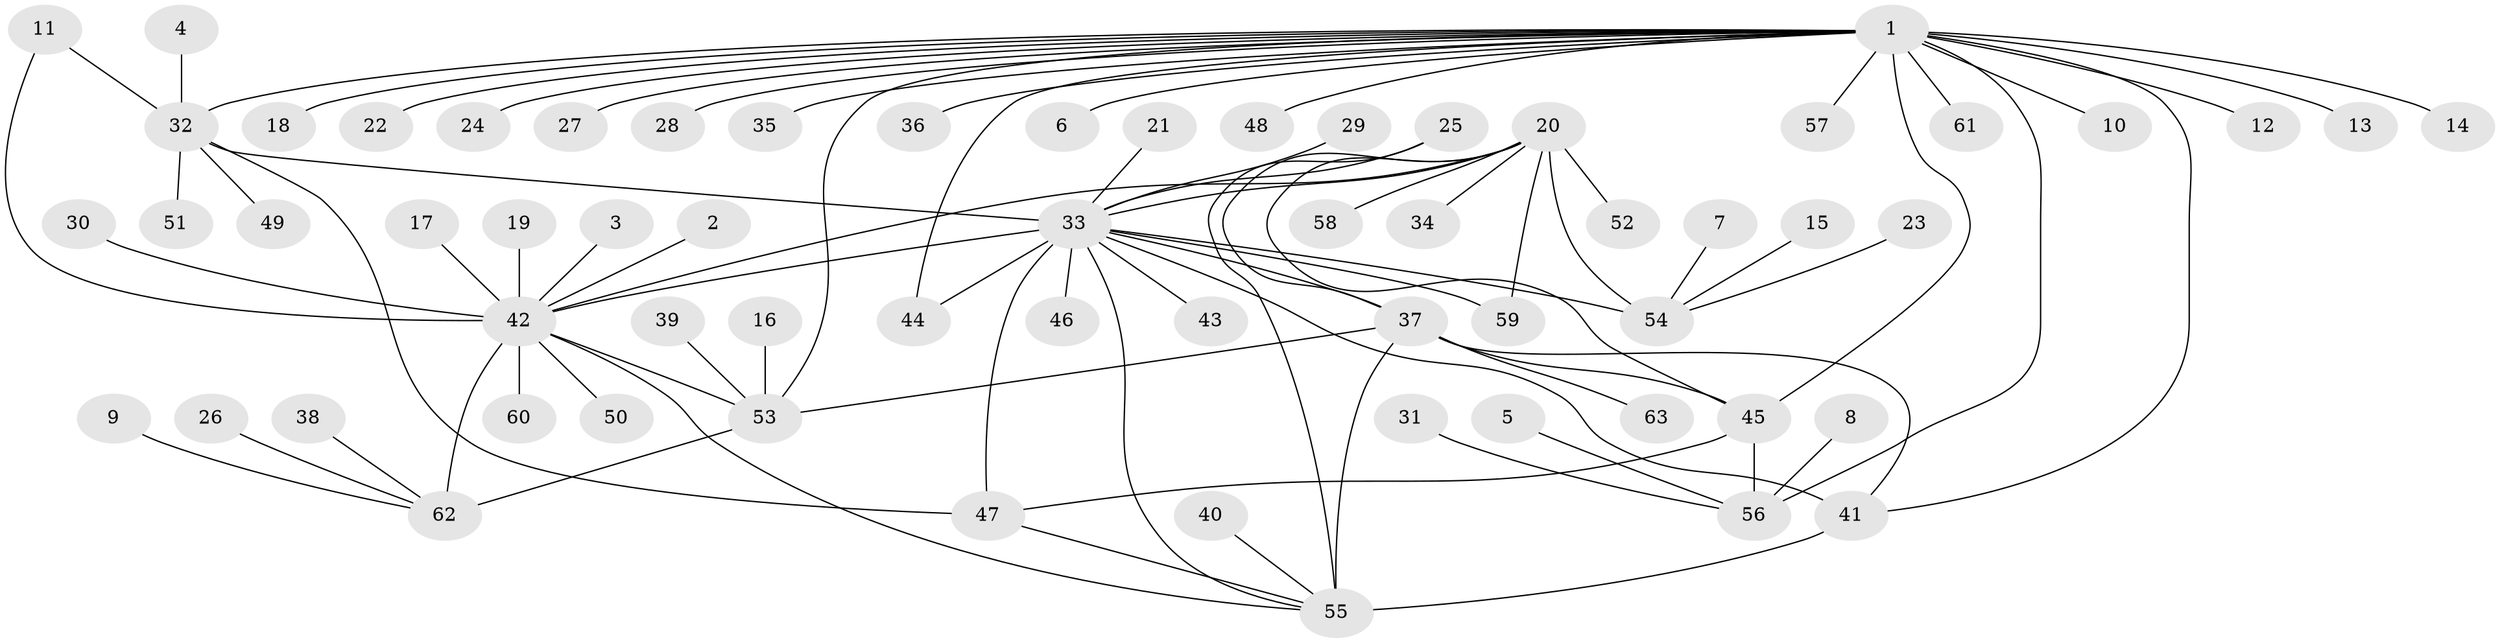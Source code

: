 // original degree distribution, {11: 0.048, 8: 0.056, 10: 0.016, 9: 0.032, 7: 0.04, 5: 0.024, 13: 0.008, 14: 0.008, 6: 0.008, 1: 0.56, 2: 0.168, 3: 0.024, 4: 0.008}
// Generated by graph-tools (version 1.1) at 2025/50/03/09/25 03:50:36]
// undirected, 63 vertices, 83 edges
graph export_dot {
graph [start="1"]
  node [color=gray90,style=filled];
  1;
  2;
  3;
  4;
  5;
  6;
  7;
  8;
  9;
  10;
  11;
  12;
  13;
  14;
  15;
  16;
  17;
  18;
  19;
  20;
  21;
  22;
  23;
  24;
  25;
  26;
  27;
  28;
  29;
  30;
  31;
  32;
  33;
  34;
  35;
  36;
  37;
  38;
  39;
  40;
  41;
  42;
  43;
  44;
  45;
  46;
  47;
  48;
  49;
  50;
  51;
  52;
  53;
  54;
  55;
  56;
  57;
  58;
  59;
  60;
  61;
  62;
  63;
  1 -- 6 [weight=1.0];
  1 -- 10 [weight=1.0];
  1 -- 12 [weight=1.0];
  1 -- 13 [weight=1.0];
  1 -- 14 [weight=1.0];
  1 -- 18 [weight=1.0];
  1 -- 22 [weight=1.0];
  1 -- 24 [weight=1.0];
  1 -- 27 [weight=1.0];
  1 -- 28 [weight=1.0];
  1 -- 32 [weight=1.0];
  1 -- 35 [weight=1.0];
  1 -- 36 [weight=1.0];
  1 -- 41 [weight=1.0];
  1 -- 44 [weight=1.0];
  1 -- 45 [weight=4.0];
  1 -- 48 [weight=1.0];
  1 -- 53 [weight=1.0];
  1 -- 56 [weight=4.0];
  1 -- 57 [weight=1.0];
  1 -- 61 [weight=1.0];
  2 -- 42 [weight=1.0];
  3 -- 42 [weight=1.0];
  4 -- 32 [weight=1.0];
  5 -- 56 [weight=1.0];
  7 -- 54 [weight=1.0];
  8 -- 56 [weight=1.0];
  9 -- 62 [weight=1.0];
  11 -- 32 [weight=1.0];
  11 -- 42 [weight=1.0];
  15 -- 54 [weight=1.0];
  16 -- 53 [weight=1.0];
  17 -- 42 [weight=1.0];
  19 -- 42 [weight=1.0];
  20 -- 33 [weight=5.0];
  20 -- 34 [weight=1.0];
  20 -- 37 [weight=1.0];
  20 -- 42 [weight=2.0];
  20 -- 45 [weight=1.0];
  20 -- 52 [weight=1.0];
  20 -- 54 [weight=4.0];
  20 -- 58 [weight=1.0];
  20 -- 59 [weight=1.0];
  21 -- 33 [weight=1.0];
  23 -- 54 [weight=1.0];
  25 -- 33 [weight=1.0];
  25 -- 55 [weight=1.0];
  26 -- 62 [weight=1.0];
  29 -- 33 [weight=1.0];
  30 -- 42 [weight=1.0];
  31 -- 56 [weight=1.0];
  32 -- 33 [weight=4.0];
  32 -- 47 [weight=1.0];
  32 -- 49 [weight=1.0];
  32 -- 51 [weight=1.0];
  33 -- 37 [weight=1.0];
  33 -- 41 [weight=1.0];
  33 -- 42 [weight=1.0];
  33 -- 43 [weight=1.0];
  33 -- 44 [weight=1.0];
  33 -- 46 [weight=1.0];
  33 -- 47 [weight=4.0];
  33 -- 54 [weight=1.0];
  33 -- 55 [weight=1.0];
  33 -- 59 [weight=1.0];
  37 -- 41 [weight=3.0];
  37 -- 45 [weight=1.0];
  37 -- 53 [weight=1.0];
  37 -- 55 [weight=2.0];
  37 -- 63 [weight=1.0];
  38 -- 62 [weight=1.0];
  39 -- 53 [weight=1.0];
  40 -- 55 [weight=1.0];
  41 -- 55 [weight=6.0];
  42 -- 50 [weight=1.0];
  42 -- 53 [weight=3.0];
  42 -- 55 [weight=1.0];
  42 -- 60 [weight=1.0];
  42 -- 62 [weight=6.0];
  45 -- 47 [weight=1.0];
  45 -- 56 [weight=1.0];
  47 -- 55 [weight=1.0];
  53 -- 62 [weight=2.0];
}

